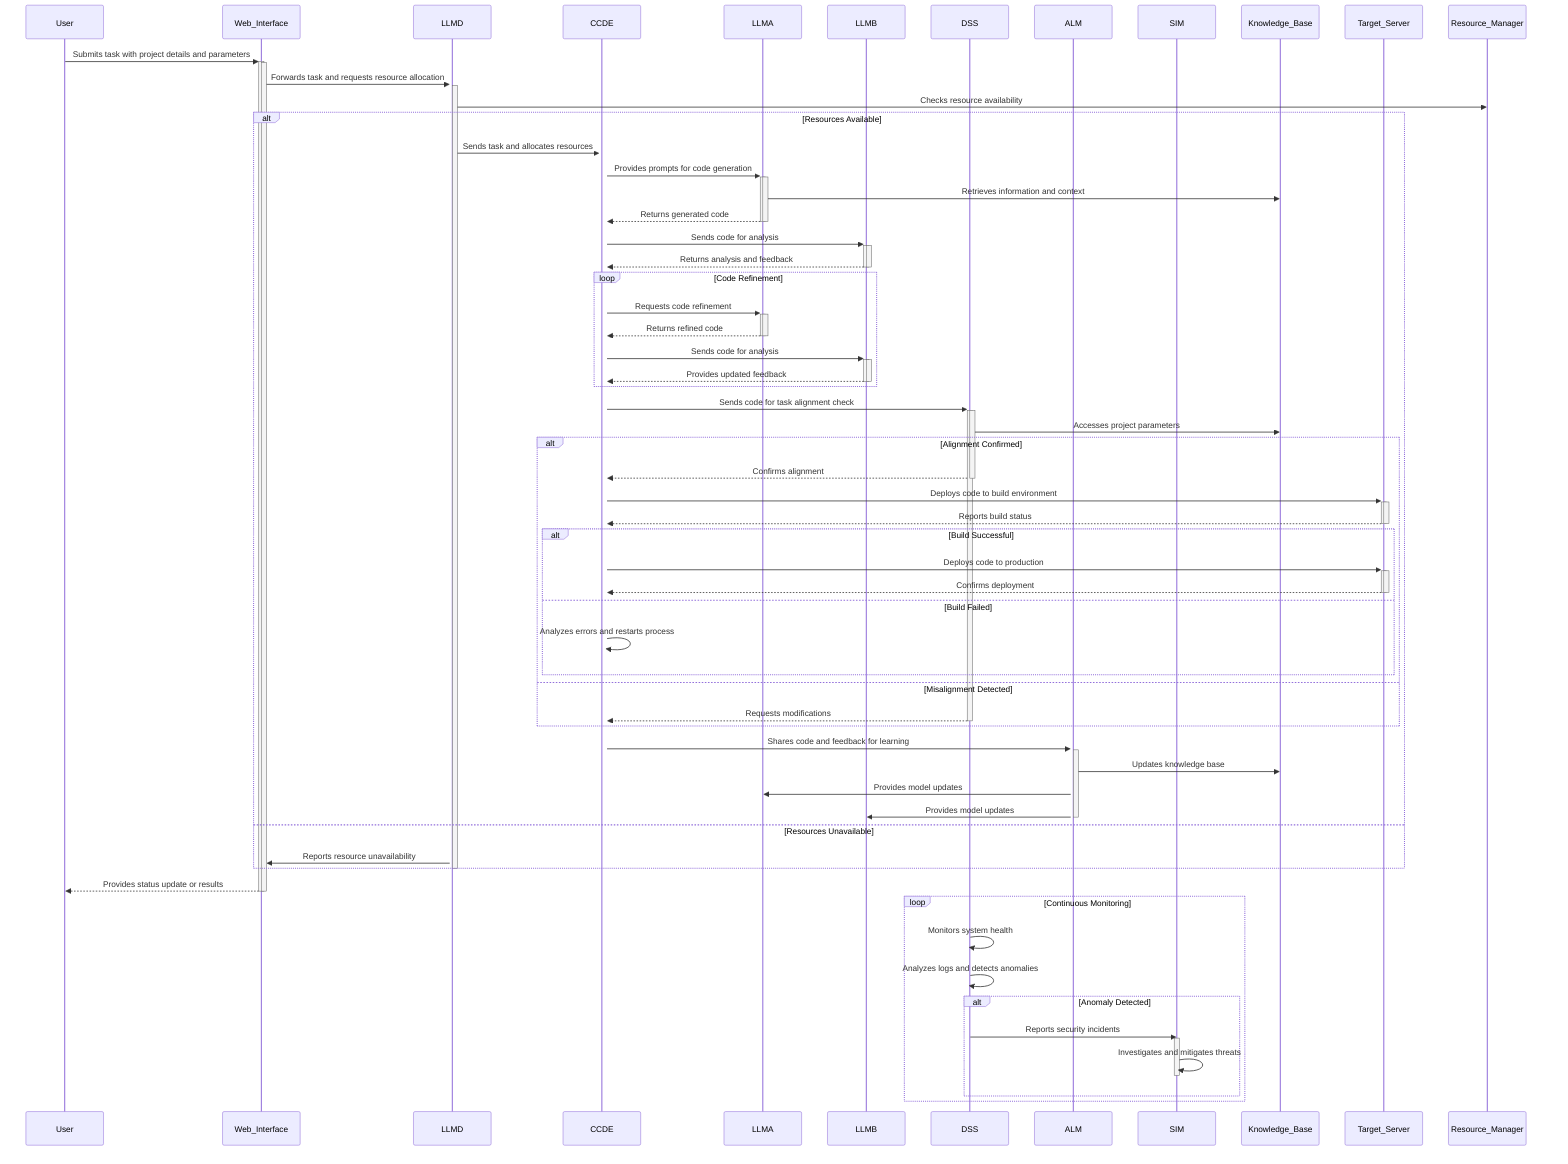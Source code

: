 sequenceDiagram
    participant User
    participant Web_Interface
    participant LLMD
    participant CCDE
    participant LLMA
    participant LLMB
    participant DSS
    participant ALM
    participant SIM
    participant Knowledge_Base
    participant Target_Server

    User->>+Web_Interface: Submits task with project details and parameters
    activate Web_Interface
    Web_Interface->>+LLMD: Forwards task and requests resource allocation
    activate LLMD
    LLMD->>Resource_Manager: Checks resource availability
    alt Resources Available
        LLMD->>+CCDE: Sends task and allocates resources
        activate CCDE
        CCDE->>+LLMA: Provides prompts for code generation
        activate LLMA
        LLMA->>Knowledge_Base: Retrieves information and context
        LLMA-->>-CCDE: Returns generated code
        deactivate LLMA
        CCDE->>+LLMB: Sends code for analysis
        activate LLMB
        LLMB-->>-CCDE: Returns analysis and feedback
        deactivate LLMB
        loop Code Refinement
            CCDE->>+LLMA: Requests code refinement
            activate LLMA
            LLMA-->>-CCDE: Returns refined code
            deactivate LLMA
            CCDE->>+LLMB: Sends code for analysis
            activate LLMB
            LLMB-->>-CCDE: Provides updated feedback 
            deactivate LLMB
        end
        CCDE->>+DSS: Sends code for task alignment check
        activate DSS
        DSS->>Knowledge_Base: Accesses project parameters
        alt Alignment Confirmed
            DSS-->>-CCDE: Confirms alignment
            CCDE->>+Target_Server: Deploys code to build environment
            activate Target_Server
            Target_Server-->>-CCDE: Reports build status
            deactivate Target_Server
            alt Build Successful
                CCDE->>+Target_Server: Deploys code to production
                activate Target_Server
                Target_Server-->>-CCDE: Confirms deployment
                deactivate Target_Server
            else Build Failed
                CCDE->>CCDE: Analyzes errors and restarts process
            end
        else Misalignment Detected 
            DSS-->>-CCDE: Requests modifications
        end   
        CCDE->>+ALM: Shares code and feedback for learning
        activate ALM
        ALM->>Knowledge_Base: Updates knowledge base 
        ALM->>LLMA: Provides model updates 
        ALM->>LLMB: Provides model updates
        deactivate ALM
    else Resources Unavailable
        LLMD->>Web_Interface: Reports resource unavailability
    end 
    deactivate LLMD
    Web_Interface-->>-User: Provides status update or results
    deactivate Web_Interface
    loop Continuous Monitoring 
        DSS->>DSS: Monitors system health
        DSS->>DSS: Analyzes logs and detects anomalies 
        alt Anomaly Detected
            DSS->>SIM: Reports security incidents 
            activate SIM
            SIM->>SIM: Investigates and mitigates threats
            deactivate SIM
        end 
    end